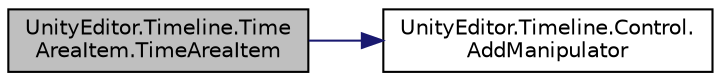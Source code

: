 digraph "UnityEditor.Timeline.TimeAreaItem.TimeAreaItem"
{
 // LATEX_PDF_SIZE
  edge [fontname="Helvetica",fontsize="10",labelfontname="Helvetica",labelfontsize="10"];
  node [fontname="Helvetica",fontsize="10",shape=record];
  rankdir="LR";
  Node1 [label="UnityEditor.Timeline.Time\lAreaItem.TimeAreaItem",height=0.2,width=0.4,color="black", fillcolor="grey75", style="filled", fontcolor="black",tooltip=" "];
  Node1 -> Node2 [color="midnightblue",fontsize="10",style="solid",fontname="Helvetica"];
  Node2 [label="UnityEditor.Timeline.Control.\lAddManipulator",height=0.2,width=0.4,color="black", fillcolor="white", style="filled",URL="$class_unity_editor_1_1_timeline_1_1_control.html#a4c958575e51f9c8bca3eee743f6a9856",tooltip=" "];
}
